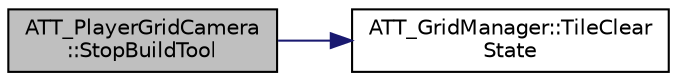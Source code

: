 digraph "ATT_PlayerGridCamera::StopBuildTool"
{
 // LATEX_PDF_SIZE
  edge [fontname="Helvetica",fontsize="10",labelfontname="Helvetica",labelfontsize="10"];
  node [fontname="Helvetica",fontsize="10",shape=record];
  rankdir="LR";
  Node99 [label="ATT_PlayerGridCamera\l::StopBuildTool",height=0.2,width=0.4,color="black", fillcolor="grey75", style="filled", fontcolor="black",tooltip="Cancels the building of block if any."];
  Node99 -> Node100 [color="midnightblue",fontsize="10",style="solid",fontname="Helvetica"];
  Node100 [label="ATT_GridManager::TileClear\lState",height=0.2,width=0.4,color="black", fillcolor="white", style="filled",URL="$class_a_t_t___grid_manager.html#a5bcea6c5c60adcfb537a996c0eede4a5",tooltip="Tile Effect - Reset all altered tiles to their original state."];
}
